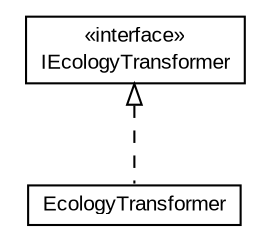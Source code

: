 #!/usr/local/bin/dot
#
# Class diagram 
# Generated by UMLGraph version R5_6-24-gf6e263 (http://www.umlgraph.org/)
#

digraph G {
	edge [fontname="arial",fontsize=10,labelfontname="arial",labelfontsize=10];
	node [fontname="arial",fontsize=10,shape=plaintext];
	nodesep=0.25;
	ranksep=0.5;
	// edu.arizona.biosemantics.semanticmarkup.markupelement.ecology.transform.IEcologyTransformer
	c20278 [label=<<table title="edu.arizona.biosemantics.semanticmarkup.markupelement.ecology.transform.IEcologyTransformer" border="0" cellborder="1" cellspacing="0" cellpadding="2" port="p" href="./IEcologyTransformer.html">
		<tr><td><table border="0" cellspacing="0" cellpadding="1">
<tr><td align="center" balign="center"> &#171;interface&#187; </td></tr>
<tr><td align="center" balign="center"> IEcologyTransformer </td></tr>
		</table></td></tr>
		</table>>, URL="./IEcologyTransformer.html", fontname="arial", fontcolor="black", fontsize=10.0];
	// edu.arizona.biosemantics.semanticmarkup.markupelement.ecology.transform.EcologyTransformer
	c20279 [label=<<table title="edu.arizona.biosemantics.semanticmarkup.markupelement.ecology.transform.EcologyTransformer" border="0" cellborder="1" cellspacing="0" cellpadding="2" port="p" href="./EcologyTransformer.html">
		<tr><td><table border="0" cellspacing="0" cellpadding="1">
<tr><td align="center" balign="center"> EcologyTransformer </td></tr>
		</table></td></tr>
		</table>>, URL="./EcologyTransformer.html", fontname="arial", fontcolor="black", fontsize=10.0];
	//edu.arizona.biosemantics.semanticmarkup.markupelement.ecology.transform.EcologyTransformer implements edu.arizona.biosemantics.semanticmarkup.markupelement.ecology.transform.IEcologyTransformer
	c20278:p -> c20279:p [dir=back,arrowtail=empty,style=dashed];
}

